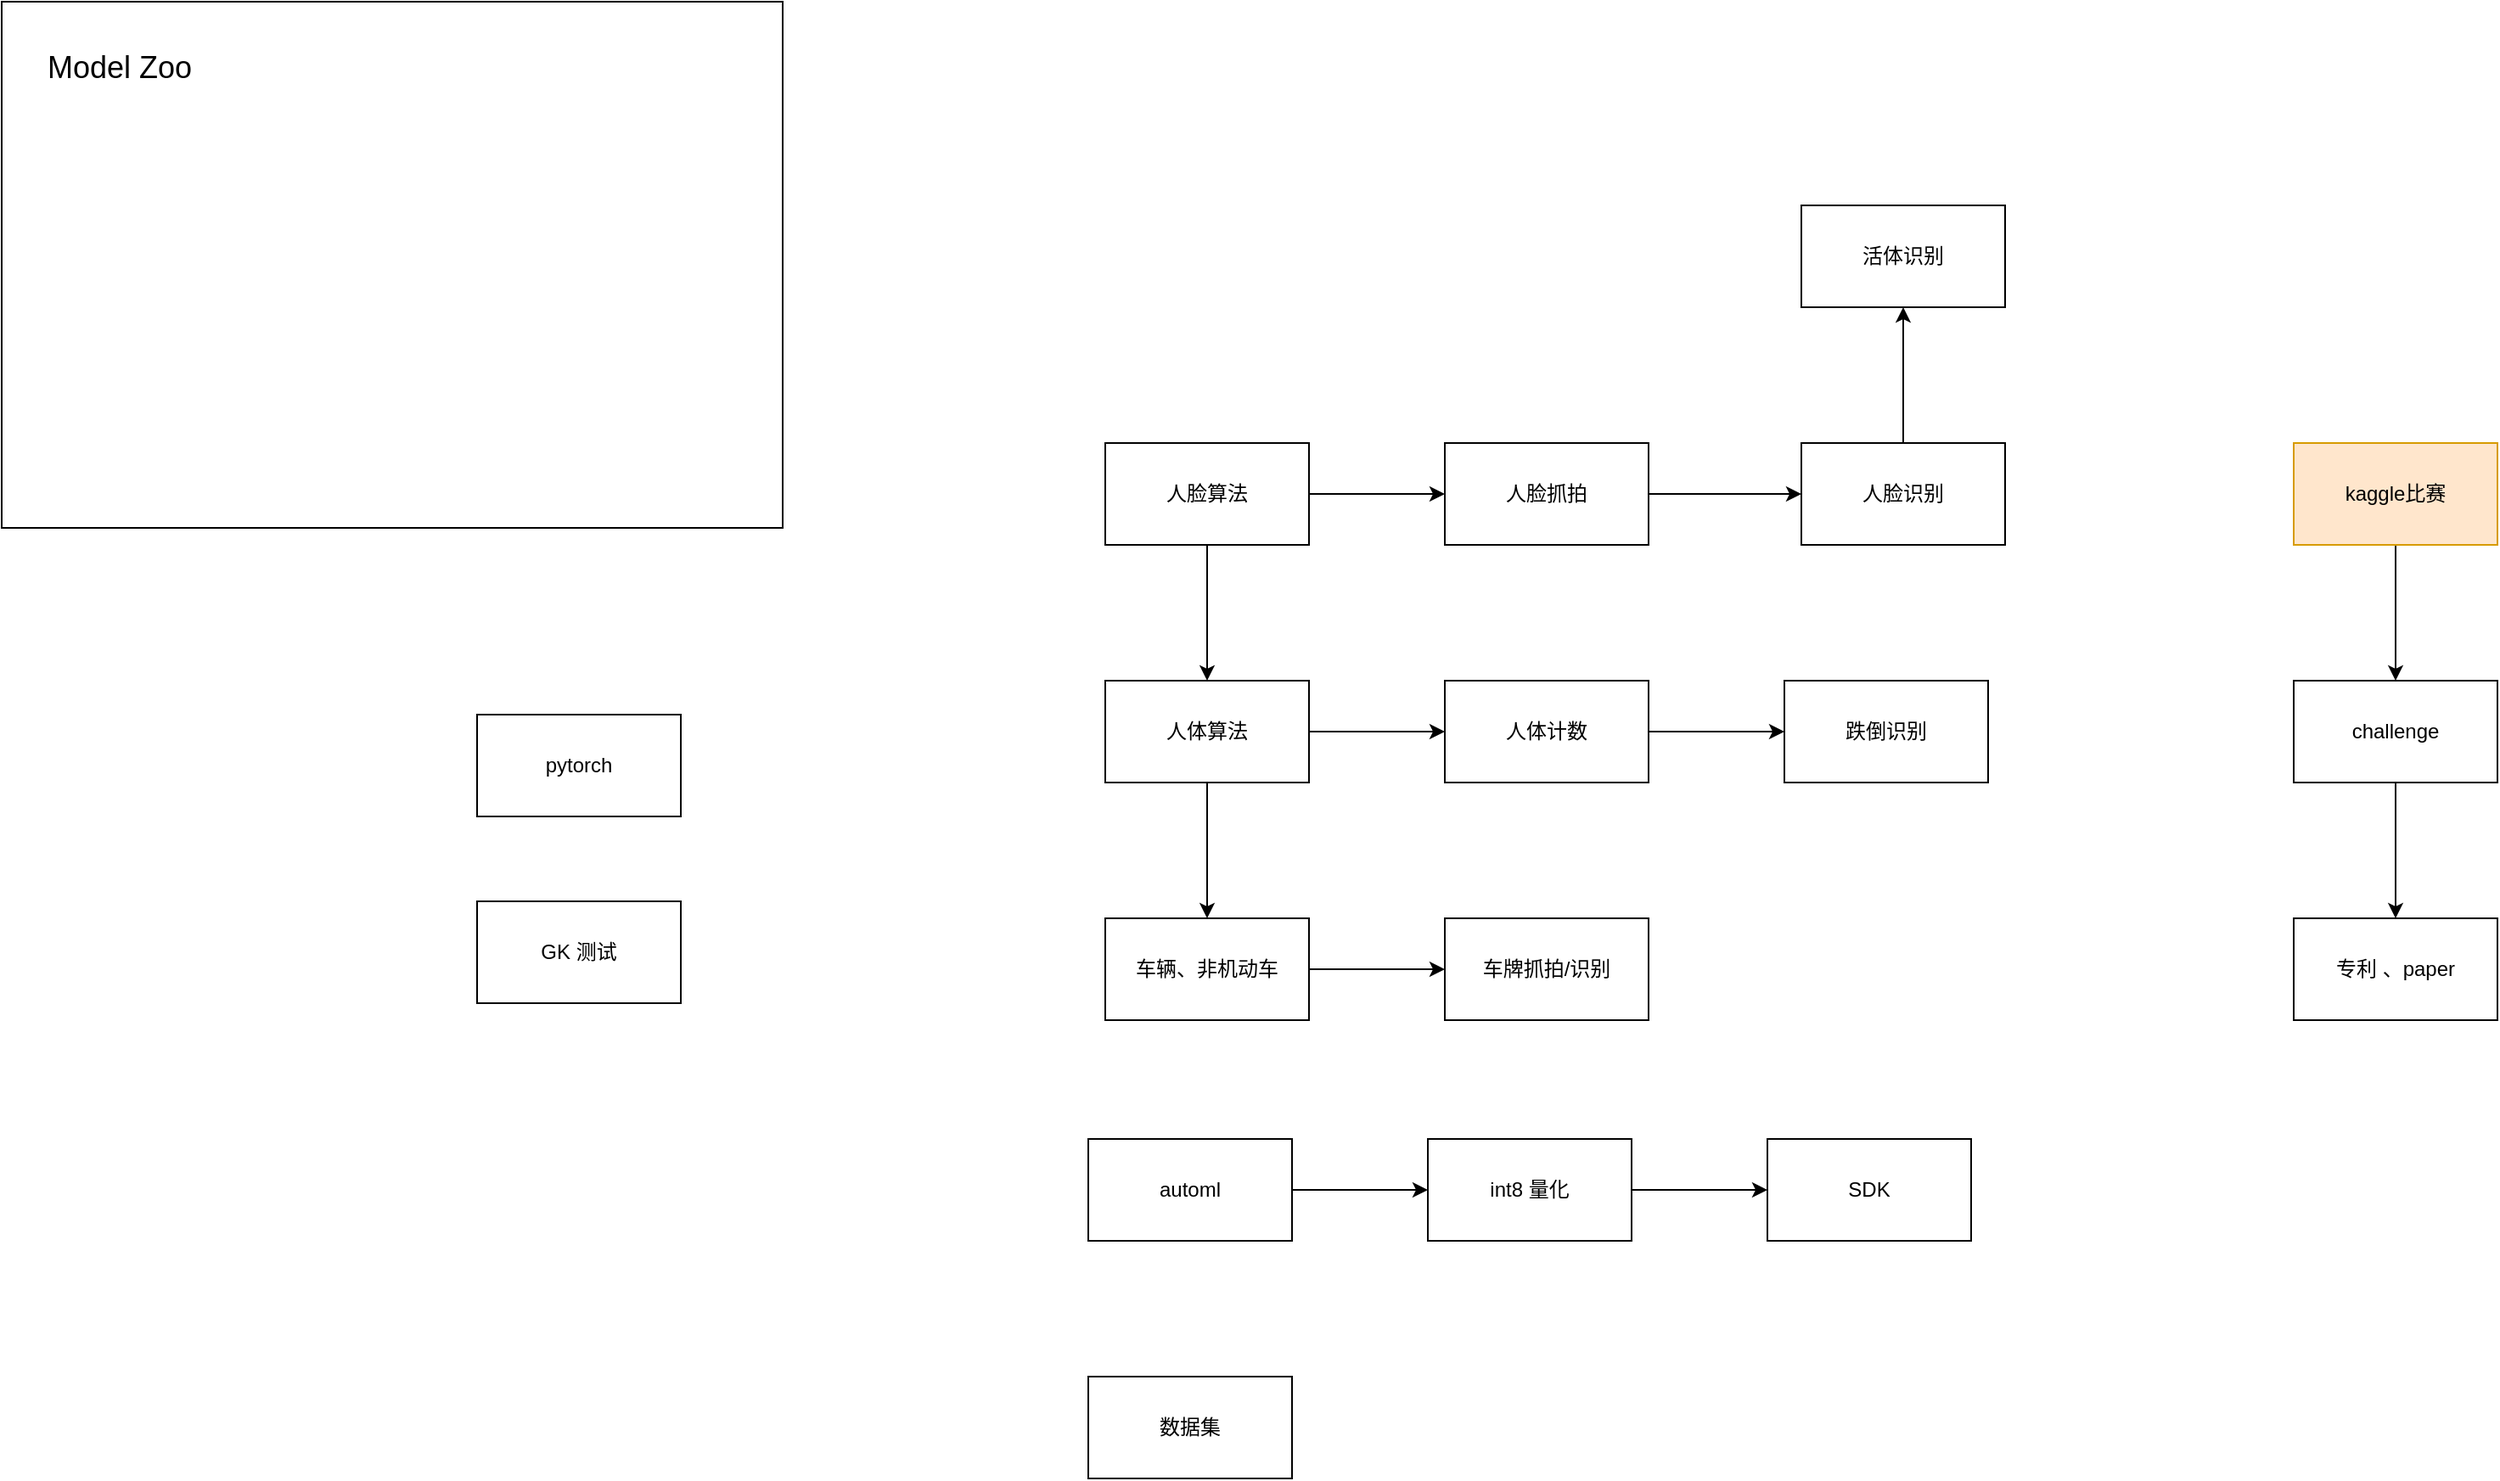 <mxfile version="16.2.2" type="github"><diagram id="5NMtx0hoRRN3XiooH-e8" name="Page-1"><mxGraphModel dx="2462" dy="1522" grid="1" gridSize="10" guides="1" tooltips="1" connect="1" arrows="1" fold="1" page="0" pageScale="1" pageWidth="827" pageHeight="1169" background="none" math="0" shadow="0"><root><mxCell id="0"/><mxCell id="1" parent="0"/><mxCell id="knRUwzmrdX2EChToDl6G-1" value="&lt;br&gt;&amp;nbsp; &amp;nbsp; &amp;nbsp;Model Zoo" style="whiteSpace=wrap;html=1;verticalAlign=top;align=left;horizontal=1;fontSize=18;" parent="1" vertex="1"><mxGeometry x="-160" y="-170" width="460" height="310" as="geometry"/></mxCell><mxCell id="knRUwzmrdX2EChToDl6G-2" value="pytorch" style="whiteSpace=wrap;html=1;" parent="1" vertex="1"><mxGeometry x="120" y="250" width="120" height="60" as="geometry"/></mxCell><mxCell id="knRUwzmrdX2EChToDl6G-3" value="GK 测试" style="whiteSpace=wrap;html=1;" parent="1" vertex="1"><mxGeometry x="120" y="360" width="120" height="60" as="geometry"/></mxCell><mxCell id="knRUwzmrdX2EChToDl6G-6" value="" style="edgeStyle=orthogonalEdgeStyle;orthogonalLoop=1;jettySize=auto;html=1;" parent="1" source="knRUwzmrdX2EChToDl6G-4" target="knRUwzmrdX2EChToDl6G-5" edge="1"><mxGeometry relative="1" as="geometry"/></mxCell><mxCell id="knRUwzmrdX2EChToDl6G-16" value="" style="edgeStyle=orthogonalEdgeStyle;orthogonalLoop=1;jettySize=auto;html=1;" parent="1" source="knRUwzmrdX2EChToDl6G-4" target="knRUwzmrdX2EChToDl6G-15" edge="1"><mxGeometry relative="1" as="geometry"/></mxCell><mxCell id="knRUwzmrdX2EChToDl6G-4" value="人脸算法" style="whiteSpace=wrap;html=1;" parent="1" vertex="1"><mxGeometry x="490" y="90" width="120" height="60" as="geometry"/></mxCell><mxCell id="knRUwzmrdX2EChToDl6G-8" value="" style="edgeStyle=orthogonalEdgeStyle;orthogonalLoop=1;jettySize=auto;html=1;" parent="1" source="knRUwzmrdX2EChToDl6G-5" target="knRUwzmrdX2EChToDl6G-7" edge="1"><mxGeometry relative="1" as="geometry"/></mxCell><mxCell id="knRUwzmrdX2EChToDl6G-10" value="" style="edgeStyle=orthogonalEdgeStyle;orthogonalLoop=1;jettySize=auto;html=1;" parent="1" source="knRUwzmrdX2EChToDl6G-5" target="knRUwzmrdX2EChToDl6G-9" edge="1"><mxGeometry relative="1" as="geometry"/></mxCell><mxCell id="knRUwzmrdX2EChToDl6G-5" value="人体算法" style="whiteSpace=wrap;html=1;" parent="1" vertex="1"><mxGeometry x="490" y="230" width="120" height="60" as="geometry"/></mxCell><mxCell id="knRUwzmrdX2EChToDl6G-12" value="" style="edgeStyle=orthogonalEdgeStyle;orthogonalLoop=1;jettySize=auto;html=1;" parent="1" source="knRUwzmrdX2EChToDl6G-7" target="knRUwzmrdX2EChToDl6G-11" edge="1"><mxGeometry relative="1" as="geometry"/></mxCell><mxCell id="knRUwzmrdX2EChToDl6G-7" value="人体计数" style="whiteSpace=wrap;html=1;" parent="1" vertex="1"><mxGeometry x="690" y="230" width="120" height="60" as="geometry"/></mxCell><mxCell id="knRUwzmrdX2EChToDl6G-14" value="" style="edgeStyle=orthogonalEdgeStyle;orthogonalLoop=1;jettySize=auto;html=1;" parent="1" source="knRUwzmrdX2EChToDl6G-9" target="knRUwzmrdX2EChToDl6G-13" edge="1"><mxGeometry relative="1" as="geometry"/></mxCell><mxCell id="knRUwzmrdX2EChToDl6G-9" value="车辆、非机动车" style="whiteSpace=wrap;html=1;" parent="1" vertex="1"><mxGeometry x="490" y="370" width="120" height="60" as="geometry"/></mxCell><mxCell id="knRUwzmrdX2EChToDl6G-11" value="跌倒识别" style="whiteSpace=wrap;html=1;" parent="1" vertex="1"><mxGeometry x="890" y="230" width="120" height="60" as="geometry"/></mxCell><mxCell id="knRUwzmrdX2EChToDl6G-13" value="车牌抓拍/识别" style="whiteSpace=wrap;html=1;" parent="1" vertex="1"><mxGeometry x="690" y="370" width="120" height="60" as="geometry"/></mxCell><mxCell id="knRUwzmrdX2EChToDl6G-18" value="" style="edgeStyle=orthogonalEdgeStyle;orthogonalLoop=1;jettySize=auto;html=1;" parent="1" source="knRUwzmrdX2EChToDl6G-15" target="knRUwzmrdX2EChToDl6G-17" edge="1"><mxGeometry relative="1" as="geometry"/></mxCell><mxCell id="knRUwzmrdX2EChToDl6G-15" value="人脸抓拍" style="whiteSpace=wrap;html=1;" parent="1" vertex="1"><mxGeometry x="690" y="90" width="120" height="60" as="geometry"/></mxCell><mxCell id="knRUwzmrdX2EChToDl6G-20" value="" style="edgeStyle=orthogonalEdgeStyle;orthogonalLoop=1;jettySize=auto;html=1;" parent="1" source="knRUwzmrdX2EChToDl6G-17" target="knRUwzmrdX2EChToDl6G-19" edge="1"><mxGeometry relative="1" as="geometry"/></mxCell><mxCell id="knRUwzmrdX2EChToDl6G-17" value="人脸识别" style="whiteSpace=wrap;html=1;" parent="1" vertex="1"><mxGeometry x="900" y="90" width="120" height="60" as="geometry"/></mxCell><mxCell id="knRUwzmrdX2EChToDl6G-19" value="活体识别" style="whiteSpace=wrap;html=1;" parent="1" vertex="1"><mxGeometry x="900" y="-50" width="120" height="60" as="geometry"/></mxCell><mxCell id="knRUwzmrdX2EChToDl6G-23" value="" style="edgeStyle=orthogonalEdgeStyle;orthogonalLoop=1;jettySize=auto;html=1;" parent="1" source="knRUwzmrdX2EChToDl6G-21" target="knRUwzmrdX2EChToDl6G-22" edge="1"><mxGeometry relative="1" as="geometry"/></mxCell><mxCell id="knRUwzmrdX2EChToDl6G-21" value="automl" style="whiteSpace=wrap;html=1;" parent="1" vertex="1"><mxGeometry x="480" y="500" width="120" height="60" as="geometry"/></mxCell><mxCell id="knRUwzmrdX2EChToDl6G-25" value="" style="edgeStyle=orthogonalEdgeStyle;orthogonalLoop=1;jettySize=auto;html=1;" parent="1" source="knRUwzmrdX2EChToDl6G-22" target="knRUwzmrdX2EChToDl6G-24" edge="1"><mxGeometry relative="1" as="geometry"/></mxCell><mxCell id="knRUwzmrdX2EChToDl6G-22" value="int8 量化" style="whiteSpace=wrap;html=1;" parent="1" vertex="1"><mxGeometry x="680" y="500" width="120" height="60" as="geometry"/></mxCell><mxCell id="knRUwzmrdX2EChToDl6G-24" value="SDK" style="whiteSpace=wrap;html=1;" parent="1" vertex="1"><mxGeometry x="880" y="500" width="120" height="60" as="geometry"/></mxCell><mxCell id="knRUwzmrdX2EChToDl6G-28" value="" style="edgeStyle=orthogonalEdgeStyle;orthogonalLoop=1;jettySize=auto;html=1;" parent="1" source="knRUwzmrdX2EChToDl6G-26" target="knRUwzmrdX2EChToDl6G-27" edge="1"><mxGeometry relative="1" as="geometry"/></mxCell><mxCell id="knRUwzmrdX2EChToDl6G-26" value="kaggle比赛" style="whiteSpace=wrap;html=1;fillColor=#ffe6cc;strokeColor=#d79b00;" parent="1" vertex="1"><mxGeometry x="1190" y="90" width="120" height="60" as="geometry"/></mxCell><mxCell id="knRUwzmrdX2EChToDl6G-30" value="" style="edgeStyle=orthogonalEdgeStyle;orthogonalLoop=1;jettySize=auto;html=1;" parent="1" source="knRUwzmrdX2EChToDl6G-27" target="knRUwzmrdX2EChToDl6G-29" edge="1"><mxGeometry relative="1" as="geometry"/></mxCell><mxCell id="knRUwzmrdX2EChToDl6G-27" value="challenge" style="whiteSpace=wrap;html=1;" parent="1" vertex="1"><mxGeometry x="1190" y="230" width="120" height="60" as="geometry"/></mxCell><mxCell id="knRUwzmrdX2EChToDl6G-29" value="专利 、paper" style="whiteSpace=wrap;html=1;" parent="1" vertex="1"><mxGeometry x="1190" y="370" width="120" height="60" as="geometry"/></mxCell><mxCell id="knRUwzmrdX2EChToDl6G-31" value="数据集" style="whiteSpace=wrap;html=1;" parent="1" vertex="1"><mxGeometry x="480" y="640" width="120" height="60" as="geometry"/></mxCell></root></mxGraphModel></diagram></mxfile>